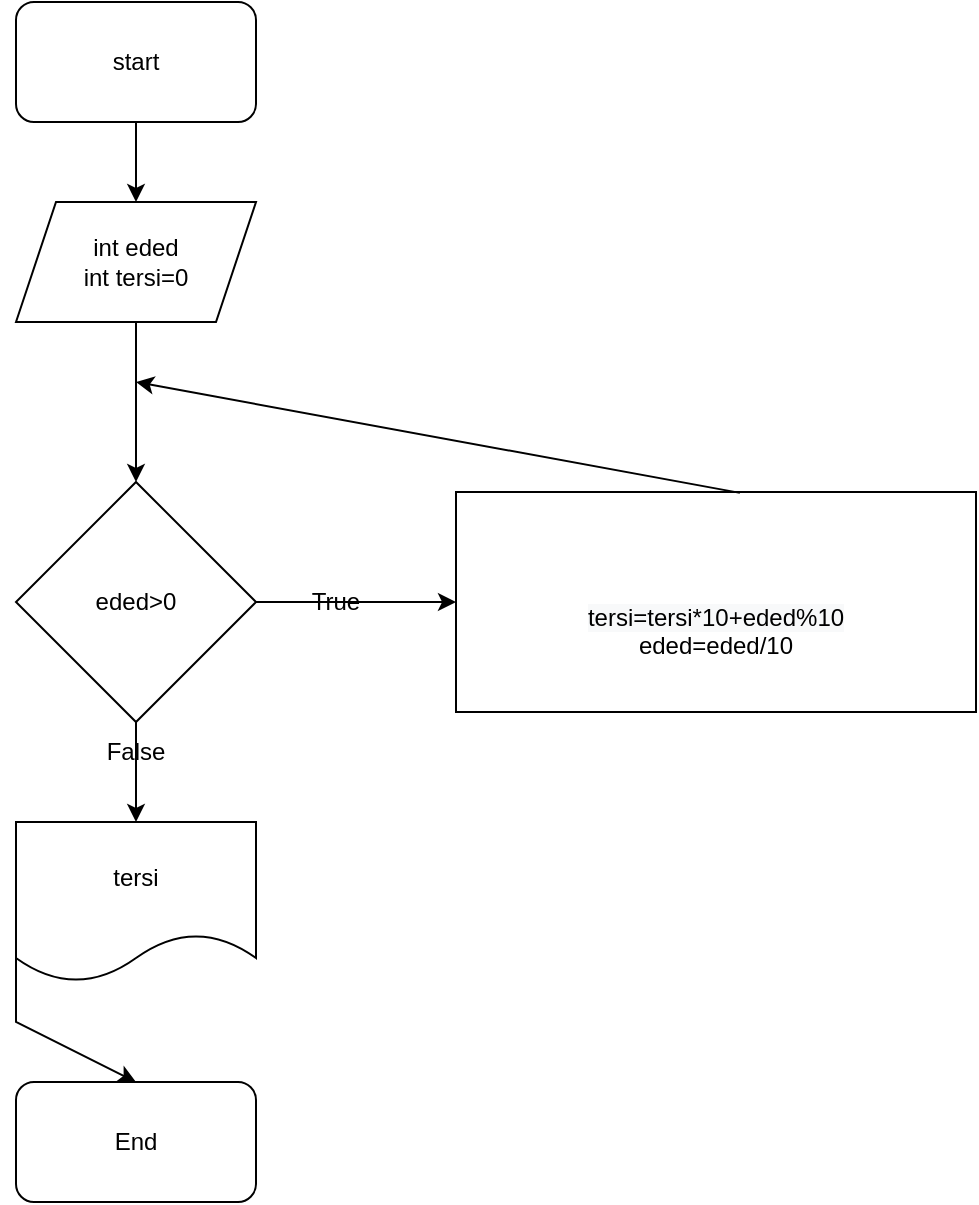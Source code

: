 <mxfile version="15.8.2" type="device"><diagram id="8peRses4U0-RqTViWUy3" name="Page-1"><mxGraphModel dx="1278" dy="579" grid="1" gridSize="10" guides="1" tooltips="1" connect="1" arrows="1" fold="1" page="1" pageScale="1" pageWidth="850" pageHeight="1100" math="0" shadow="0"><root><mxCell id="0"/><mxCell id="1" parent="0"/><mxCell id="sGm8O9gwlE1SXpw5Q1ZJ-1" style="edgeStyle=orthogonalEdgeStyle;rounded=0;orthogonalLoop=1;jettySize=auto;html=1;exitX=0.5;exitY=1;exitDx=0;exitDy=0;entryX=0.5;entryY=0;entryDx=0;entryDy=0;" parent="1" source="IoQtF7z7e3g2N3E29tyX-1" target="IoQtF7z7e3g2N3E29tyX-2" edge="1"><mxGeometry relative="1" as="geometry"/></mxCell><mxCell id="IoQtF7z7e3g2N3E29tyX-1" value="start" style="rounded=1;whiteSpace=wrap;html=1;" parent="1" vertex="1"><mxGeometry x="320" y="20" width="120" height="60" as="geometry"/></mxCell><mxCell id="sGm8O9gwlE1SXpw5Q1ZJ-3" value="" style="edgeStyle=orthogonalEdgeStyle;rounded=0;orthogonalLoop=1;jettySize=auto;html=1;" parent="1" source="IoQtF7z7e3g2N3E29tyX-2" target="sGm8O9gwlE1SXpw5Q1ZJ-2" edge="1"><mxGeometry relative="1" as="geometry"/></mxCell><mxCell id="IoQtF7z7e3g2N3E29tyX-2" value="int eded&lt;br&gt;int tersi=0" style="shape=parallelogram;perimeter=parallelogramPerimeter;whiteSpace=wrap;html=1;fixedSize=1;" parent="1" vertex="1"><mxGeometry x="320" y="120" width="120" height="60" as="geometry"/></mxCell><mxCell id="YIH8_OGYQyu_v5eRXD59-7" value="" style="edgeStyle=orthogonalEdgeStyle;rounded=0;orthogonalLoop=1;jettySize=auto;html=1;" edge="1" parent="1" source="sGm8O9gwlE1SXpw5Q1ZJ-2" target="YIH8_OGYQyu_v5eRXD59-6"><mxGeometry relative="1" as="geometry"/></mxCell><mxCell id="sGm8O9gwlE1SXpw5Q1ZJ-2" value="eded&amp;gt;0" style="rhombus;whiteSpace=wrap;html=1;" parent="1" vertex="1"><mxGeometry x="320" y="260" width="120" height="120" as="geometry"/></mxCell><mxCell id="vTeN99qM2MK3ZcNCZ1En-1" value="&lt;br&gt;&lt;br&gt;&lt;span style=&quot;color: rgb(0 , 0 , 0) ; font-family: &amp;#34;helvetica&amp;#34; ; font-size: 12px ; font-style: normal ; font-weight: 400 ; letter-spacing: normal ; text-align: center ; text-indent: 0px ; text-transform: none ; word-spacing: 0px ; background-color: rgb(248 , 249 , 250) ; display: inline ; float: none&quot;&gt;tersi=tersi*10+eded%10&lt;br&gt;&lt;/span&gt;eded=eded/10&lt;br&gt;" style="rounded=0;whiteSpace=wrap;html=1;" parent="1" vertex="1"><mxGeometry x="540" y="265" width="260" height="110" as="geometry"/></mxCell><mxCell id="YIH8_OGYQyu_v5eRXD59-1" value="" style="endArrow=classic;html=1;rounded=0;exitX=0.546;exitY=0.004;exitDx=0;exitDy=0;exitPerimeter=0;" edge="1" parent="1" source="vTeN99qM2MK3ZcNCZ1En-1"><mxGeometry width="50" height="50" relative="1" as="geometry"><mxPoint x="400" y="230" as="sourcePoint"/><mxPoint x="380" y="210" as="targetPoint"/></mxGeometry></mxCell><mxCell id="YIH8_OGYQyu_v5eRXD59-2" value="True" style="text;html=1;strokeColor=none;fillColor=none;align=center;verticalAlign=middle;whiteSpace=wrap;rounded=0;" vertex="1" parent="1"><mxGeometry x="450" y="305" width="60" height="30" as="geometry"/></mxCell><mxCell id="YIH8_OGYQyu_v5eRXD59-5" value="" style="endArrow=classic;html=1;rounded=0;exitX=1;exitY=0.5;exitDx=0;exitDy=0;entryX=0;entryY=0.5;entryDx=0;entryDy=0;" edge="1" parent="1" source="sGm8O9gwlE1SXpw5Q1ZJ-2" target="vTeN99qM2MK3ZcNCZ1En-1"><mxGeometry width="50" height="50" relative="1" as="geometry"><mxPoint x="400" y="320" as="sourcePoint"/><mxPoint x="450" y="270" as="targetPoint"/></mxGeometry></mxCell><mxCell id="YIH8_OGYQyu_v5eRXD59-6" value="tersi" style="shape=document;whiteSpace=wrap;html=1;boundedLbl=1;" vertex="1" parent="1"><mxGeometry x="320" y="430" width="120" height="80" as="geometry"/></mxCell><mxCell id="YIH8_OGYQyu_v5eRXD59-8" value="False" style="text;html=1;strokeColor=none;fillColor=none;align=center;verticalAlign=middle;whiteSpace=wrap;rounded=0;" vertex="1" parent="1"><mxGeometry x="350" y="380" width="60" height="30" as="geometry"/></mxCell><mxCell id="YIH8_OGYQyu_v5eRXD59-9" value="End" style="rounded=1;whiteSpace=wrap;html=1;" vertex="1" parent="1"><mxGeometry x="320" y="560" width="120" height="60" as="geometry"/></mxCell><mxCell id="YIH8_OGYQyu_v5eRXD59-11" value="" style="endArrow=classic;html=1;rounded=0;exitX=0;exitY=0.75;exitDx=0;exitDy=0;entryX=0.5;entryY=0;entryDx=0;entryDy=0;" edge="1" parent="1" source="YIH8_OGYQyu_v5eRXD59-6" target="YIH8_OGYQyu_v5eRXD59-9"><mxGeometry width="50" height="50" relative="1" as="geometry"><mxPoint x="400" y="410" as="sourcePoint"/><mxPoint x="450" y="360" as="targetPoint"/><Array as="points"><mxPoint x="320" y="530"/></Array></mxGeometry></mxCell></root></mxGraphModel></diagram></mxfile>